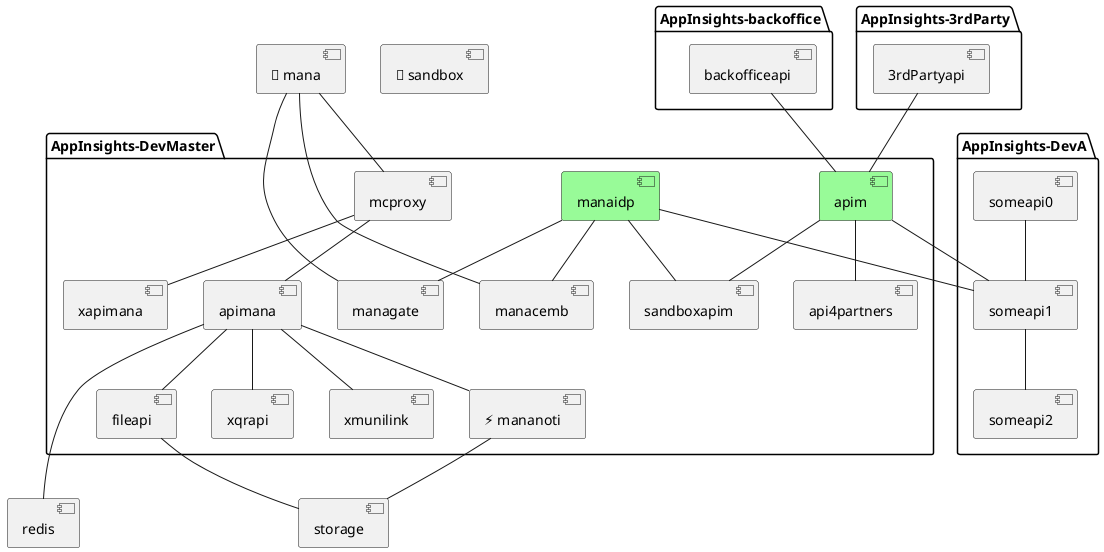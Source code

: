 @startuml Application Insights

[📱 mana]
[📱 sandbox]

[📱 mana] -[hidden] [📱 sandbox]

package AppInsights-DevMaster {

    [mcproxy]
    [apimana]
    [xapimana]
    [📱 mana] -- [mcproxy]
    [mcproxy] -- [apimana]
    [mcproxy] -- [xapimana]

    [fileapi]
    [xqrapi]
    [xmunilink]
    [apimana] -- [fileapi]
    [apimana] -- [xqrapi]
    [apimana] -- [xmunilink]

    [⚡ mananoti]
    [apimana] -- [⚡ mananoti]

    [apim] #PaleGreen
    [sandboxapim]
    [api4partners]
    [apim] -- [sandboxapim]
    [apim] -- [api4partners]
    [manaidp] -- [sandboxapim]

    [manacemb]
    [managate]
    [manaidp] #PaleGreen
    [📱 mana] -- [manacemb]
    [📱 mana] -- [managate]
    [manaidp] -- [manacemb]
    [manaidp] -- [managate]

}

package AppInsights-DevA {
    [someapi0] -- [someapi1]
    [someapi1] -- [someapi2]
    [manaidp] -- [someapi1]
    [apim] -- [someapi1]
}

[storage]
[fileapi] -- [storage]
[⚡ mananoti] -- [storage]

[redis]
[apimana] --- [redis]

package AppInsights-backoffice {
    [backofficeapi] -- [apim]
}

package AppInsights-3rdParty {
    [3rdPartyapi] -- [apim]
}

@enduml